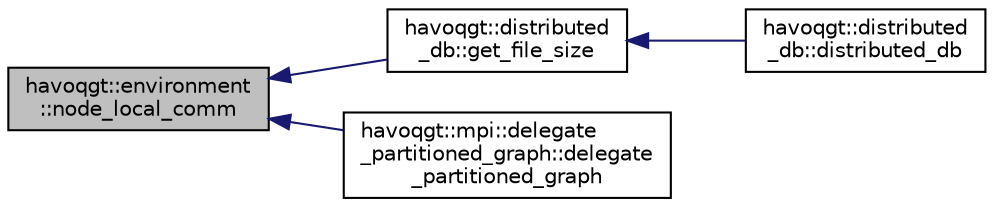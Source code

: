 digraph "havoqgt::environment::node_local_comm"
{
  edge [fontname="Helvetica",fontsize="10",labelfontname="Helvetica",labelfontsize="10"];
  node [fontname="Helvetica",fontsize="10",shape=record];
  rankdir="LR";
  Node1 [label="havoqgt::environment\l::node_local_comm",height=0.2,width=0.4,color="black", fillcolor="grey75", style="filled", fontcolor="black"];
  Node1 -> Node2 [dir="back",color="midnightblue",fontsize="10",style="solid",fontname="Helvetica"];
  Node2 [label="havoqgt::distributed\l_db::get_file_size",height=0.2,width=0.4,color="black", fillcolor="white", style="filled",URL="$classhavoqgt_1_1distributed__db.html#a0938a02695b67d26c231cefe0fc20fdd"];
  Node2 -> Node3 [dir="back",color="midnightblue",fontsize="10",style="solid",fontname="Helvetica"];
  Node3 [label="havoqgt::distributed\l_db::distributed_db",height=0.2,width=0.4,color="black", fillcolor="white", style="filled",URL="$classhavoqgt_1_1distributed__db.html#af88d4c6414f401342c52cc4159a9d9f2"];
  Node1 -> Node4 [dir="back",color="midnightblue",fontsize="10",style="solid",fontname="Helvetica"];
  Node4 [label="havoqgt::mpi::delegate\l_partitioned_graph::delegate\l_partitioned_graph",height=0.2,width=0.4,color="black", fillcolor="white", style="filled",URL="$classhavoqgt_1_1mpi_1_1delegate__partitioned__graph.html#add0f19ff2279c6f442a1f6f6dc746e3e",tooltip="Constructor that initializes given and unsorted sequence of edges. "];
}
